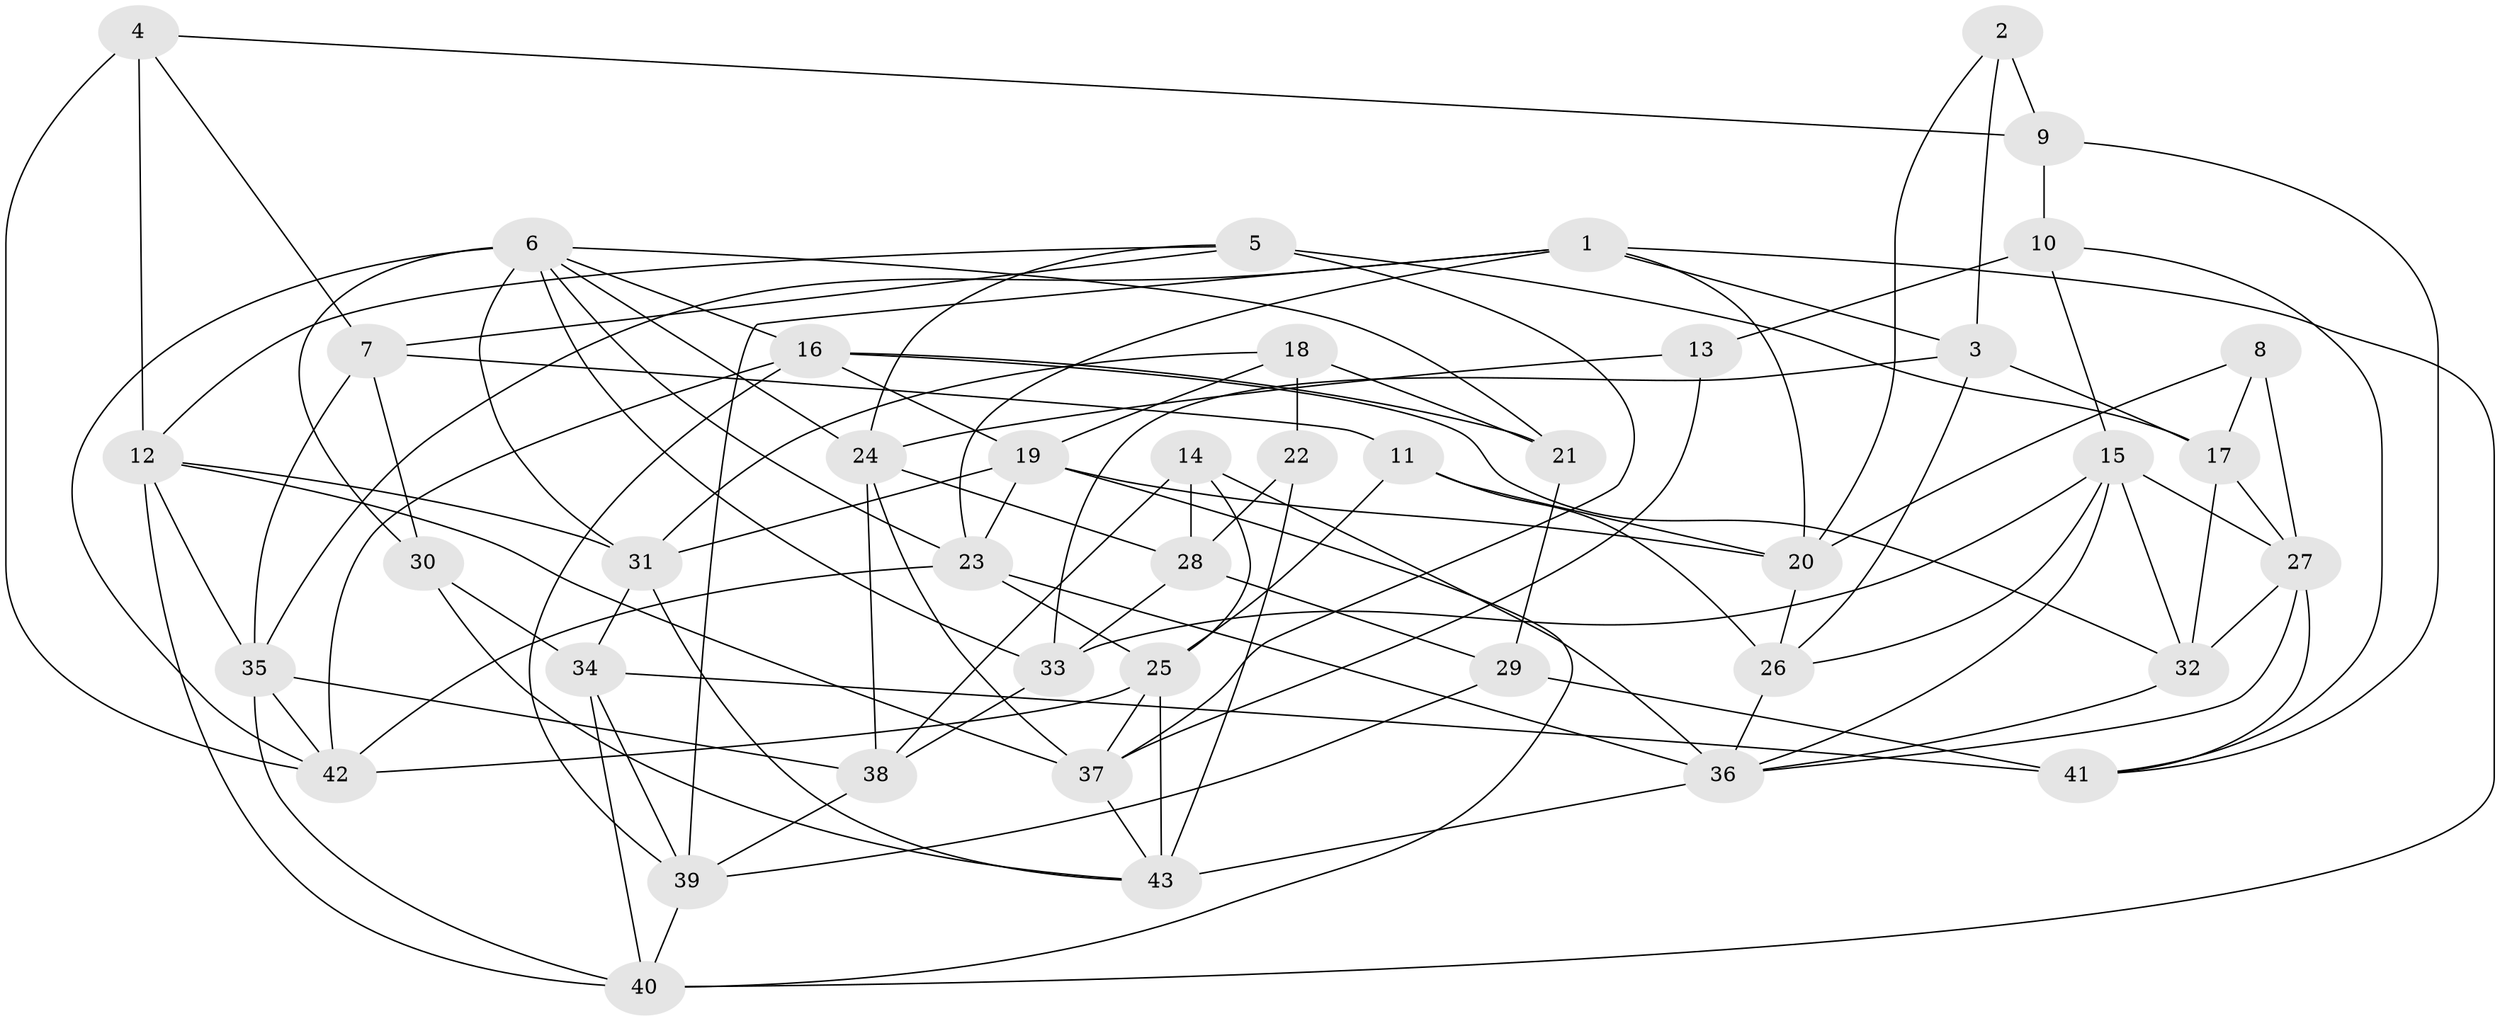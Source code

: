 // original degree distribution, {4: 1.0}
// Generated by graph-tools (version 1.1) at 2025/03/03/09/25 03:03:00]
// undirected, 43 vertices, 110 edges
graph export_dot {
graph [start="1"]
  node [color=gray90,style=filled];
  1;
  2;
  3;
  4;
  5;
  6;
  7;
  8;
  9;
  10;
  11;
  12;
  13;
  14;
  15;
  16;
  17;
  18;
  19;
  20;
  21;
  22;
  23;
  24;
  25;
  26;
  27;
  28;
  29;
  30;
  31;
  32;
  33;
  34;
  35;
  36;
  37;
  38;
  39;
  40;
  41;
  42;
  43;
  1 -- 3 [weight=1.0];
  1 -- 20 [weight=1.0];
  1 -- 23 [weight=1.0];
  1 -- 35 [weight=1.0];
  1 -- 39 [weight=1.0];
  1 -- 40 [weight=1.0];
  2 -- 3 [weight=1.0];
  2 -- 9 [weight=2.0];
  2 -- 20 [weight=1.0];
  3 -- 17 [weight=1.0];
  3 -- 26 [weight=1.0];
  3 -- 33 [weight=2.0];
  4 -- 7 [weight=1.0];
  4 -- 9 [weight=1.0];
  4 -- 12 [weight=1.0];
  4 -- 42 [weight=1.0];
  5 -- 7 [weight=1.0];
  5 -- 12 [weight=1.0];
  5 -- 17 [weight=2.0];
  5 -- 24 [weight=1.0];
  5 -- 37 [weight=1.0];
  6 -- 16 [weight=1.0];
  6 -- 21 [weight=1.0];
  6 -- 23 [weight=1.0];
  6 -- 24 [weight=1.0];
  6 -- 30 [weight=1.0];
  6 -- 31 [weight=1.0];
  6 -- 33 [weight=1.0];
  6 -- 42 [weight=1.0];
  7 -- 11 [weight=2.0];
  7 -- 30 [weight=1.0];
  7 -- 35 [weight=1.0];
  8 -- 17 [weight=1.0];
  8 -- 20 [weight=1.0];
  8 -- 27 [weight=2.0];
  9 -- 10 [weight=2.0];
  9 -- 41 [weight=1.0];
  10 -- 13 [weight=2.0];
  10 -- 15 [weight=1.0];
  10 -- 41 [weight=1.0];
  11 -- 20 [weight=1.0];
  11 -- 25 [weight=1.0];
  11 -- 26 [weight=2.0];
  12 -- 31 [weight=1.0];
  12 -- 35 [weight=1.0];
  12 -- 37 [weight=1.0];
  12 -- 40 [weight=1.0];
  13 -- 24 [weight=1.0];
  13 -- 37 [weight=1.0];
  14 -- 25 [weight=1.0];
  14 -- 28 [weight=1.0];
  14 -- 36 [weight=2.0];
  14 -- 38 [weight=2.0];
  15 -- 26 [weight=1.0];
  15 -- 27 [weight=1.0];
  15 -- 32 [weight=1.0];
  15 -- 33 [weight=1.0];
  15 -- 36 [weight=1.0];
  16 -- 19 [weight=1.0];
  16 -- 21 [weight=1.0];
  16 -- 32 [weight=1.0];
  16 -- 39 [weight=1.0];
  16 -- 42 [weight=1.0];
  17 -- 27 [weight=1.0];
  17 -- 32 [weight=1.0];
  18 -- 19 [weight=1.0];
  18 -- 21 [weight=2.0];
  18 -- 22 [weight=2.0];
  18 -- 31 [weight=1.0];
  19 -- 20 [weight=1.0];
  19 -- 23 [weight=1.0];
  19 -- 31 [weight=1.0];
  19 -- 40 [weight=1.0];
  20 -- 26 [weight=1.0];
  21 -- 29 [weight=2.0];
  22 -- 28 [weight=1.0];
  22 -- 43 [weight=1.0];
  23 -- 25 [weight=1.0];
  23 -- 36 [weight=1.0];
  23 -- 42 [weight=1.0];
  24 -- 28 [weight=1.0];
  24 -- 37 [weight=1.0];
  24 -- 38 [weight=1.0];
  25 -- 37 [weight=1.0];
  25 -- 42 [weight=1.0];
  25 -- 43 [weight=1.0];
  26 -- 36 [weight=1.0];
  27 -- 32 [weight=2.0];
  27 -- 36 [weight=1.0];
  27 -- 41 [weight=1.0];
  28 -- 29 [weight=2.0];
  28 -- 33 [weight=1.0];
  29 -- 39 [weight=1.0];
  29 -- 41 [weight=1.0];
  30 -- 34 [weight=1.0];
  30 -- 43 [weight=1.0];
  31 -- 34 [weight=1.0];
  31 -- 43 [weight=1.0];
  32 -- 36 [weight=1.0];
  33 -- 38 [weight=1.0];
  34 -- 39 [weight=1.0];
  34 -- 40 [weight=1.0];
  34 -- 41 [weight=2.0];
  35 -- 38 [weight=1.0];
  35 -- 40 [weight=1.0];
  35 -- 42 [weight=1.0];
  36 -- 43 [weight=1.0];
  37 -- 43 [weight=1.0];
  38 -- 39 [weight=1.0];
  39 -- 40 [weight=1.0];
}

